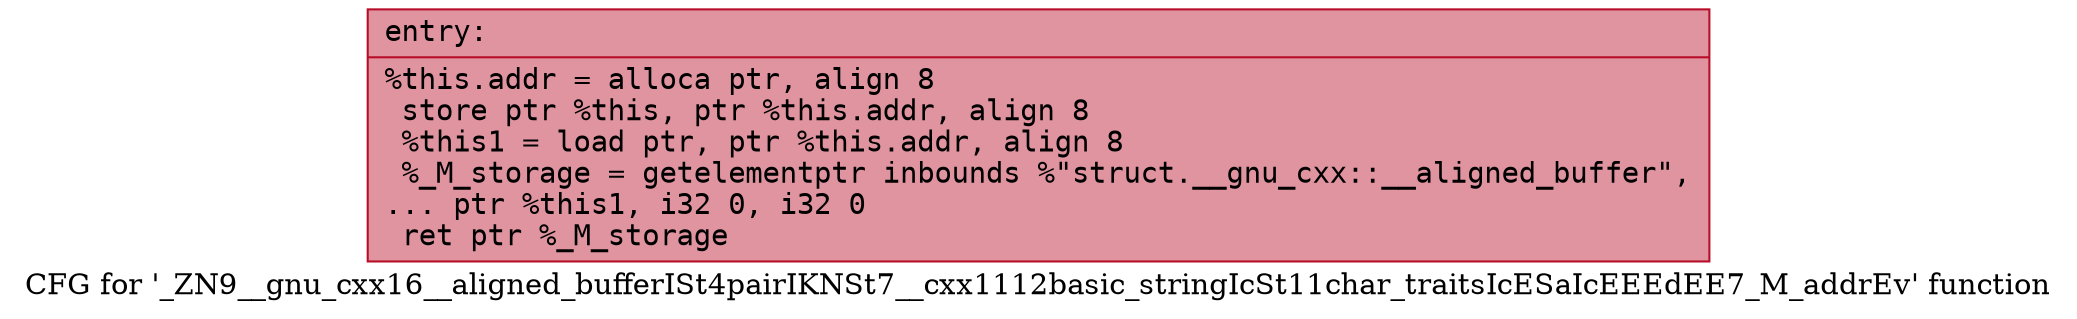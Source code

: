 digraph "CFG for '_ZN9__gnu_cxx16__aligned_bufferISt4pairIKNSt7__cxx1112basic_stringIcSt11char_traitsIcESaIcEEEdEE7_M_addrEv' function" {
	label="CFG for '_ZN9__gnu_cxx16__aligned_bufferISt4pairIKNSt7__cxx1112basic_stringIcSt11char_traitsIcESaIcEEEdEE7_M_addrEv' function";

	Node0x556bfe992950 [shape=record,color="#b70d28ff", style=filled, fillcolor="#b70d2870" fontname="Courier",label="{entry:\l|  %this.addr = alloca ptr, align 8\l  store ptr %this, ptr %this.addr, align 8\l  %this1 = load ptr, ptr %this.addr, align 8\l  %_M_storage = getelementptr inbounds %\"struct.__gnu_cxx::__aligned_buffer\",\l... ptr %this1, i32 0, i32 0\l  ret ptr %_M_storage\l}"];
}
